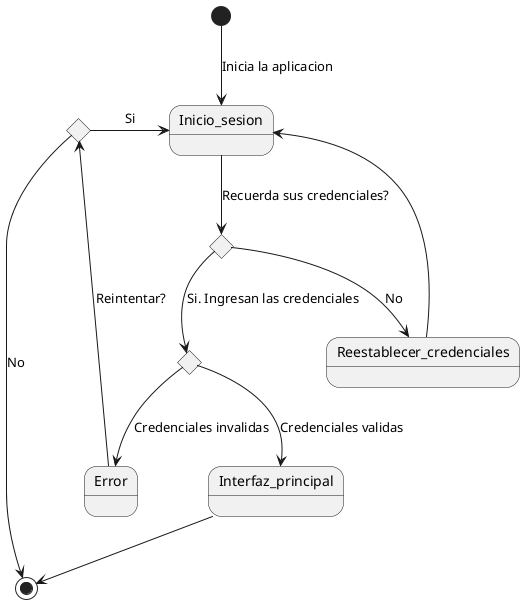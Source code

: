@startuml CU#1

state 1 <<choice>>
state 2 <<choice>>
state 3 <<choice>>

[*] --> Inicio_sesion : Inicia la aplicacion
Inicio_sesion --> 3 :Recuerda sus credenciales?
3 --> 1 : Si. Ingresan las credenciales
3 --> Reestablecer_credenciales : No
Reestablecer_credenciales --> Inicio_sesion
1 --> Interfaz_principal: Credenciales validas
1 --> Error : Credenciales invalidas
Error --> 2: Reintentar?
2 -> Inicio_sesion: Si
2 -> [*]: No
Interfaz_principal --> [*]
@enduml